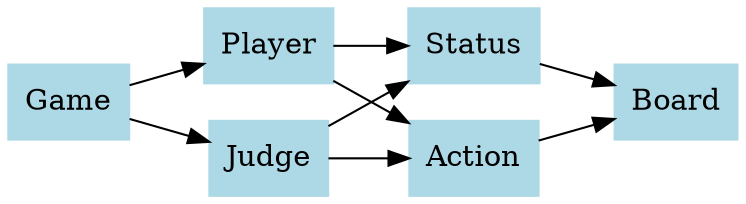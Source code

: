 digraph G {
    rankdir = LR;
    node [style=filled, color=lightblue];


    board [label=Board, shape=box]
    status [label=Status, shape=box]
    action [label=Action, shape=box]
    player [label=Player, shape=box]
    judge [label=Judge, shape=box]
    game [label=Game, shape=box]
    /* config [label=Config, shape=box] */

    action -> board
    status -> board
    player -> action
    player -> status
    judge -> action
    judge -> status
    game -> judge
    game -> player
    /* game -> status */

    /*
    node [style=filled, color=lightblue];
    subgraph cluster_0 {
		style=filled;
		color=wheat;
		node [style=filled];
		section_01 [label=Section_1, shape=box]
        section_02 [label=Section_2, shape=box]
		label = "List of Sections";
	}

    subgraph cluster_1 {
		style=filled;
		color=wheat;
		node [style=filled];
		block_01 [label="Block(Text)", shape=box]
        block_02 [label="Block(Quote)", shape=box]
        block_03 [label="Block(List)", shape=box]
        block_04 [label="Block(Code)", shape=box]
        block_05 [label="Block(Math)", shape=box]
		label = "List of Blocks";
	}

    subgraph cluster_2 {
		style=filled;
		color=wheat;
		node [style=filled];
		line_01 [label=Line_1, shape=box]
        line_02 [label=Line_2, shape=box]
		label = "List of Lines";
	}

    doc [label=Document, shape=box]

    title_01 [label=Title, shape=box]
    content_01 [label=Content, shape=box]



    doc -> section_01
    doc -> section_02

    section_01->title_01
    section_01->content_01

    content_01 -> block_01
    content_01 -> block_02
    content_01 -> block_03
    content_01 -> block_04
    content_01 -> block_05

    block_01 -> line_01
    block_01 -> line_02 */

}

